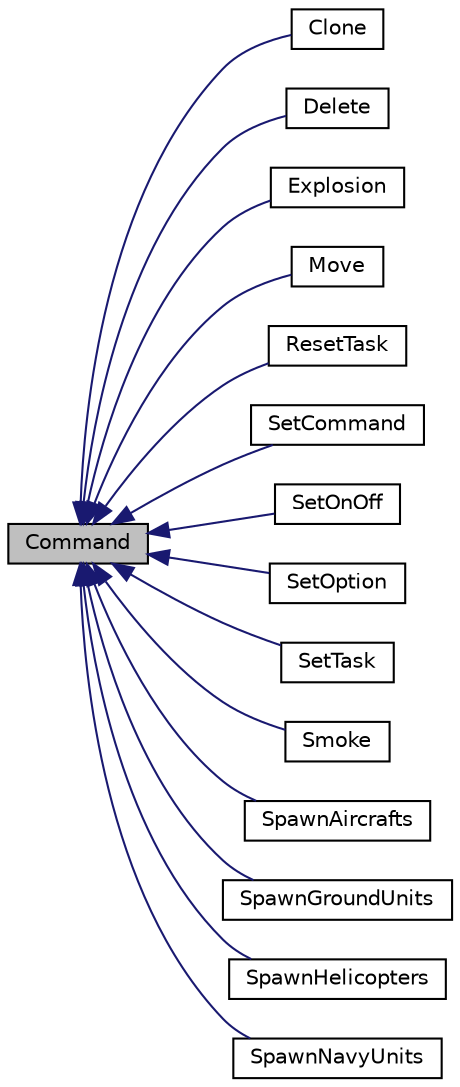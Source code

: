 digraph "Command"
{
 // LATEX_PDF_SIZE
  edge [fontname="Helvetica",fontsize="10",labelfontname="Helvetica",labelfontsize="10"];
  node [fontname="Helvetica",fontsize="10",shape=record];
  rankdir="LR";
  Node1 [label="Command",height=0.2,width=0.4,color="black", fillcolor="grey75", style="filled", fontcolor="black",tooltip=" "];
  Node1 -> Node2 [dir="back",color="midnightblue",fontsize="10",style="solid",fontname="Helvetica"];
  Node2 [label="Clone",height=0.2,width=0.4,color="black", fillcolor="white", style="filled",URL="$classClone.html",tooltip=" "];
  Node1 -> Node3 [dir="back",color="midnightblue",fontsize="10",style="solid",fontname="Helvetica"];
  Node3 [label="Delete",height=0.2,width=0.4,color="black", fillcolor="white", style="filled",URL="$classDelete.html",tooltip=" "];
  Node1 -> Node4 [dir="back",color="midnightblue",fontsize="10",style="solid",fontname="Helvetica"];
  Node4 [label="Explosion",height=0.2,width=0.4,color="black", fillcolor="white", style="filled",URL="$classExplosion.html",tooltip=" "];
  Node1 -> Node5 [dir="back",color="midnightblue",fontsize="10",style="solid",fontname="Helvetica"];
  Node5 [label="Move",height=0.2,width=0.4,color="black", fillcolor="white", style="filled",URL="$classMove.html",tooltip=" "];
  Node1 -> Node6 [dir="back",color="midnightblue",fontsize="10",style="solid",fontname="Helvetica"];
  Node6 [label="ResetTask",height=0.2,width=0.4,color="black", fillcolor="white", style="filled",URL="$classResetTask.html",tooltip=" "];
  Node1 -> Node7 [dir="back",color="midnightblue",fontsize="10",style="solid",fontname="Helvetica"];
  Node7 [label="SetCommand",height=0.2,width=0.4,color="black", fillcolor="white", style="filled",URL="$classSetCommand.html",tooltip=" "];
  Node1 -> Node8 [dir="back",color="midnightblue",fontsize="10",style="solid",fontname="Helvetica"];
  Node8 [label="SetOnOff",height=0.2,width=0.4,color="black", fillcolor="white", style="filled",URL="$classSetOnOff.html",tooltip=" "];
  Node1 -> Node9 [dir="back",color="midnightblue",fontsize="10",style="solid",fontname="Helvetica"];
  Node9 [label="SetOption",height=0.2,width=0.4,color="black", fillcolor="white", style="filled",URL="$classSetOption.html",tooltip=" "];
  Node1 -> Node10 [dir="back",color="midnightblue",fontsize="10",style="solid",fontname="Helvetica"];
  Node10 [label="SetTask",height=0.2,width=0.4,color="black", fillcolor="white", style="filled",URL="$classSetTask.html",tooltip=" "];
  Node1 -> Node11 [dir="back",color="midnightblue",fontsize="10",style="solid",fontname="Helvetica"];
  Node11 [label="Smoke",height=0.2,width=0.4,color="black", fillcolor="white", style="filled",URL="$classSmoke.html",tooltip=" "];
  Node1 -> Node12 [dir="back",color="midnightblue",fontsize="10",style="solid",fontname="Helvetica"];
  Node12 [label="SpawnAircrafts",height=0.2,width=0.4,color="black", fillcolor="white", style="filled",URL="$classSpawnAircrafts.html",tooltip=" "];
  Node1 -> Node13 [dir="back",color="midnightblue",fontsize="10",style="solid",fontname="Helvetica"];
  Node13 [label="SpawnGroundUnits",height=0.2,width=0.4,color="black", fillcolor="white", style="filled",URL="$classSpawnGroundUnits.html",tooltip=" "];
  Node1 -> Node14 [dir="back",color="midnightblue",fontsize="10",style="solid",fontname="Helvetica"];
  Node14 [label="SpawnHelicopters",height=0.2,width=0.4,color="black", fillcolor="white", style="filled",URL="$classSpawnHelicopters.html",tooltip=" "];
  Node1 -> Node15 [dir="back",color="midnightblue",fontsize="10",style="solid",fontname="Helvetica"];
  Node15 [label="SpawnNavyUnits",height=0.2,width=0.4,color="black", fillcolor="white", style="filled",URL="$classSpawnNavyUnits.html",tooltip=" "];
}
